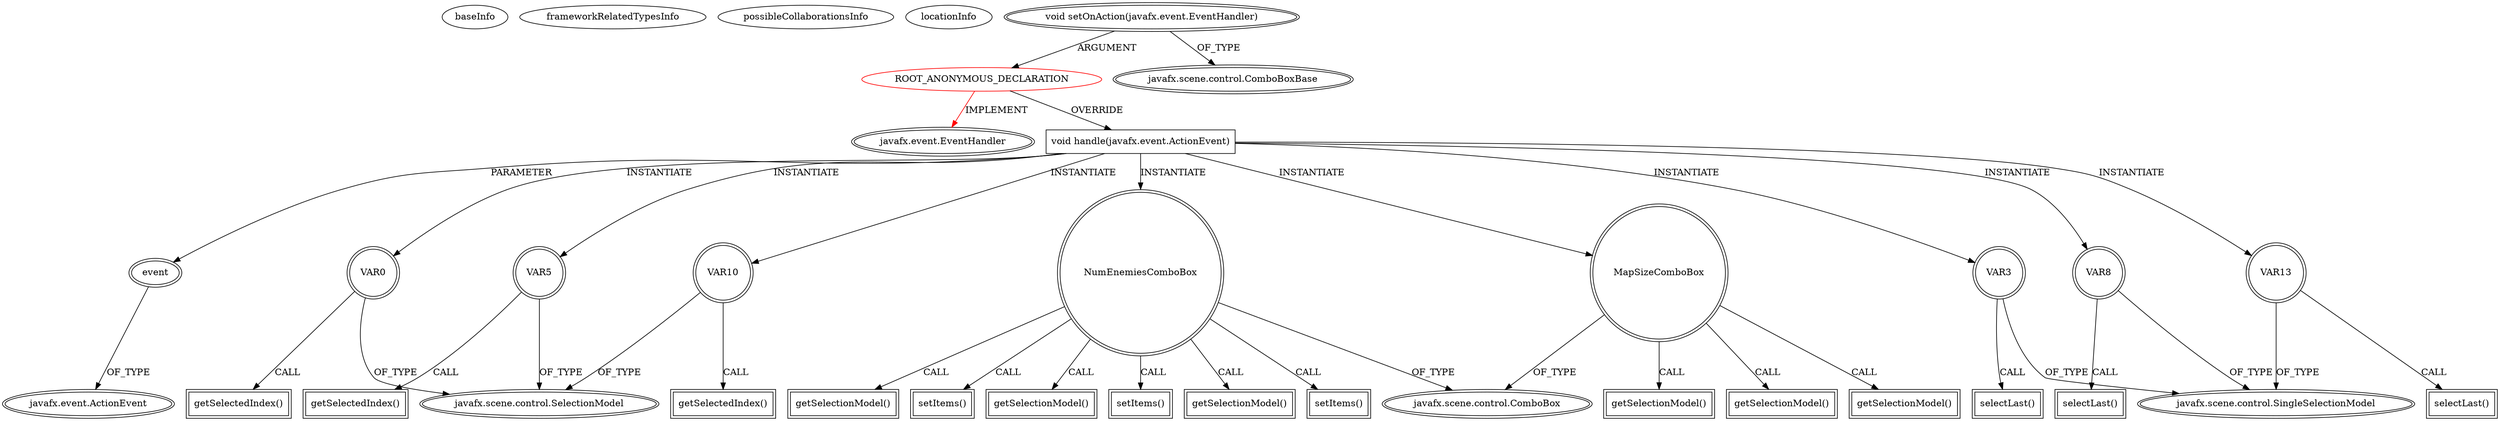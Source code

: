 digraph {
baseInfo[graphId=2641,category="extension_graph",isAnonymous=true,possibleRelation=false]
frameworkRelatedTypesInfo[0="javafx.event.EventHandler"]
possibleCollaborationsInfo[]
locationInfo[projectName="empollondefisica-PlanetGame",filePath="/empollondefisica-PlanetGame/PlanetGame-master/src/planetGame/MainMenuScene.java",contextSignature="void MainMenuScene(javafx.scene.Group,javafx.stage.Stage)",graphId="2641"]
0[label="ROOT_ANONYMOUS_DECLARATION",vertexType="ROOT_ANONYMOUS_DECLARATION",isFrameworkType=false,color=red]
1[label="javafx.event.EventHandler",vertexType="FRAMEWORK_INTERFACE_TYPE",isFrameworkType=true,peripheries=2]
2[label="void setOnAction(javafx.event.EventHandler)",vertexType="OUTSIDE_CALL",isFrameworkType=true,peripheries=2]
3[label="javafx.scene.control.ComboBoxBase",vertexType="FRAMEWORK_CLASS_TYPE",isFrameworkType=true,peripheries=2]
4[label="void handle(javafx.event.ActionEvent)",vertexType="OVERRIDING_METHOD_DECLARATION",isFrameworkType=false,shape=box]
5[label="event",vertexType="PARAMETER_DECLARATION",isFrameworkType=true,peripheries=2]
6[label="javafx.event.ActionEvent",vertexType="FRAMEWORK_CLASS_TYPE",isFrameworkType=true,peripheries=2]
7[label="VAR0",vertexType="VARIABLE_EXPRESION",isFrameworkType=true,peripheries=2,shape=circle]
9[label="javafx.scene.control.SelectionModel",vertexType="FRAMEWORK_CLASS_TYPE",isFrameworkType=true,peripheries=2]
8[label="getSelectedIndex()",vertexType="INSIDE_CALL",isFrameworkType=true,peripheries=2,shape=box]
10[label="MapSizeComboBox",vertexType="VARIABLE_EXPRESION",isFrameworkType=true,peripheries=2,shape=circle]
12[label="javafx.scene.control.ComboBox",vertexType="FRAMEWORK_CLASS_TYPE",isFrameworkType=true,peripheries=2]
11[label="getSelectionModel()",vertexType="INSIDE_CALL",isFrameworkType=true,peripheries=2,shape=box]
13[label="NumEnemiesComboBox",vertexType="VARIABLE_EXPRESION",isFrameworkType=true,peripheries=2,shape=circle]
14[label="setItems()",vertexType="INSIDE_CALL",isFrameworkType=true,peripheries=2,shape=box]
16[label="VAR3",vertexType="VARIABLE_EXPRESION",isFrameworkType=true,peripheries=2,shape=circle]
18[label="javafx.scene.control.SingleSelectionModel",vertexType="FRAMEWORK_CLASS_TYPE",isFrameworkType=true,peripheries=2]
17[label="selectLast()",vertexType="INSIDE_CALL",isFrameworkType=true,peripheries=2,shape=box]
20[label="getSelectionModel()",vertexType="INSIDE_CALL",isFrameworkType=true,peripheries=2,shape=box]
21[label="VAR5",vertexType="VARIABLE_EXPRESION",isFrameworkType=true,peripheries=2,shape=circle]
22[label="getSelectedIndex()",vertexType="INSIDE_CALL",isFrameworkType=true,peripheries=2,shape=box]
25[label="getSelectionModel()",vertexType="INSIDE_CALL",isFrameworkType=true,peripheries=2,shape=box]
27[label="setItems()",vertexType="INSIDE_CALL",isFrameworkType=true,peripheries=2,shape=box]
28[label="VAR8",vertexType="VARIABLE_EXPRESION",isFrameworkType=true,peripheries=2,shape=circle]
29[label="selectLast()",vertexType="INSIDE_CALL",isFrameworkType=true,peripheries=2,shape=box]
32[label="getSelectionModel()",vertexType="INSIDE_CALL",isFrameworkType=true,peripheries=2,shape=box]
33[label="VAR10",vertexType="VARIABLE_EXPRESION",isFrameworkType=true,peripheries=2,shape=circle]
34[label="getSelectedIndex()",vertexType="INSIDE_CALL",isFrameworkType=true,peripheries=2,shape=box]
37[label="getSelectionModel()",vertexType="INSIDE_CALL",isFrameworkType=true,peripheries=2,shape=box]
39[label="setItems()",vertexType="INSIDE_CALL",isFrameworkType=true,peripheries=2,shape=box]
40[label="VAR13",vertexType="VARIABLE_EXPRESION",isFrameworkType=true,peripheries=2,shape=circle]
41[label="selectLast()",vertexType="INSIDE_CALL",isFrameworkType=true,peripheries=2,shape=box]
44[label="getSelectionModel()",vertexType="INSIDE_CALL",isFrameworkType=true,peripheries=2,shape=box]
0->1[label="IMPLEMENT",color=red]
2->0[label="ARGUMENT"]
2->3[label="OF_TYPE"]
0->4[label="OVERRIDE"]
5->6[label="OF_TYPE"]
4->5[label="PARAMETER"]
4->7[label="INSTANTIATE"]
7->9[label="OF_TYPE"]
7->8[label="CALL"]
4->10[label="INSTANTIATE"]
10->12[label="OF_TYPE"]
10->11[label="CALL"]
4->13[label="INSTANTIATE"]
13->12[label="OF_TYPE"]
13->14[label="CALL"]
4->16[label="INSTANTIATE"]
16->18[label="OF_TYPE"]
16->17[label="CALL"]
13->20[label="CALL"]
4->21[label="INSTANTIATE"]
21->9[label="OF_TYPE"]
21->22[label="CALL"]
10->25[label="CALL"]
13->27[label="CALL"]
4->28[label="INSTANTIATE"]
28->18[label="OF_TYPE"]
28->29[label="CALL"]
13->32[label="CALL"]
4->33[label="INSTANTIATE"]
33->9[label="OF_TYPE"]
33->34[label="CALL"]
10->37[label="CALL"]
13->39[label="CALL"]
4->40[label="INSTANTIATE"]
40->18[label="OF_TYPE"]
40->41[label="CALL"]
13->44[label="CALL"]
}
